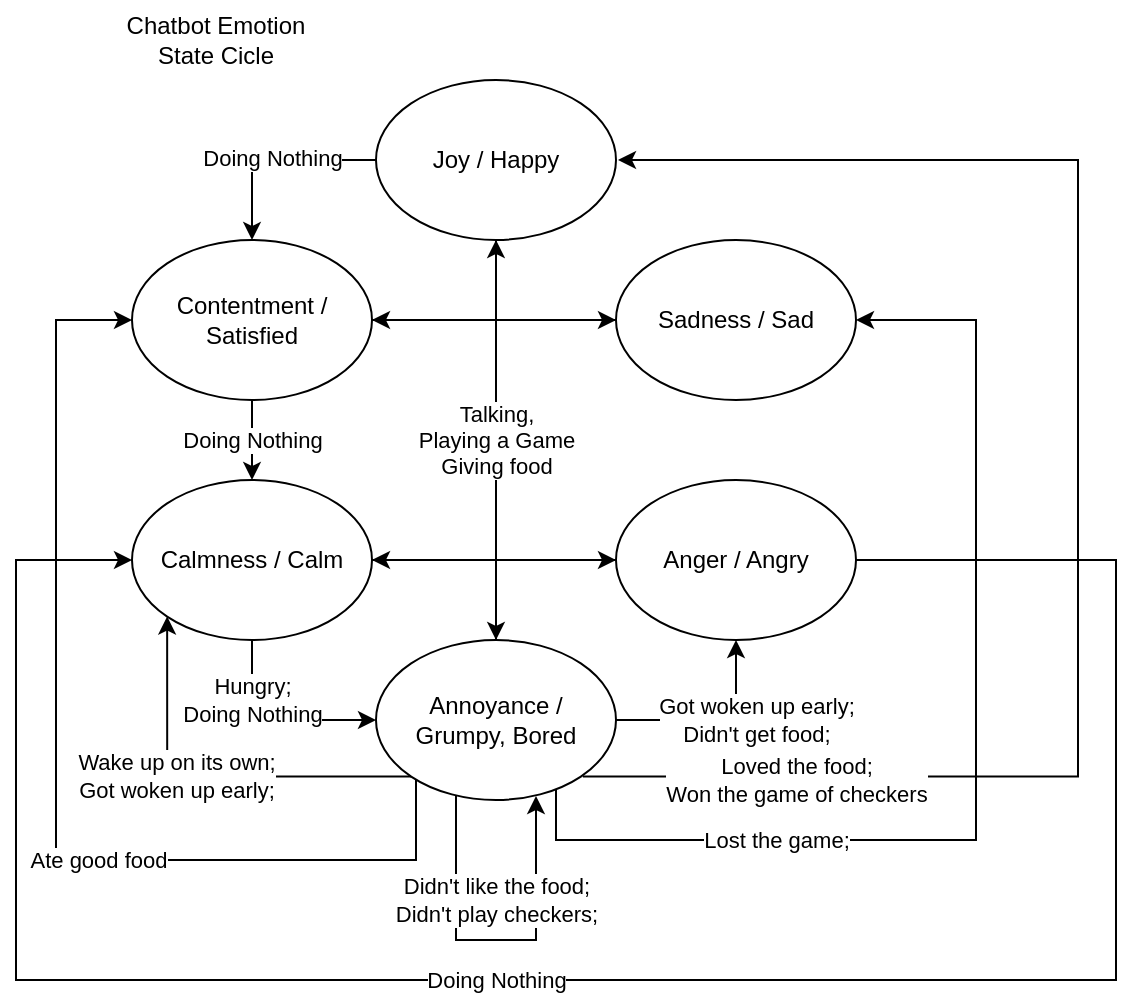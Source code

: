 <mxfile version="17.4.6" type="device"><diagram id="MWHQUZkPfpVvnpMHi2kE" name="Page-1"><mxGraphModel dx="1038" dy="579" grid="1" gridSize="10" guides="1" tooltips="1" connect="1" arrows="1" fold="1" page="1" pageScale="1" pageWidth="827" pageHeight="1169" math="0" shadow="0"><root><mxCell id="0"/><mxCell id="1" parent="0"/><mxCell id="TkdpCQtACLtuPBMlN_t0-7" value="Chatbot Emotion State Cicle" style="text;html=1;strokeColor=none;fillColor=none;align=center;verticalAlign=middle;whiteSpace=wrap;rounded=0;" parent="1" vertex="1"><mxGeometry x="160" width="120" height="40" as="geometry"/></mxCell><mxCell id="SgzHPQw7LRE2UVMPKUyv-38" style="edgeStyle=orthogonalEdgeStyle;rounded=0;orthogonalLoop=1;jettySize=auto;html=1;" parent="1" source="SgzHPQw7LRE2UVMPKUyv-1" target="SgzHPQw7LRE2UVMPKUyv-5" edge="1"><mxGeometry relative="1" as="geometry"/></mxCell><mxCell id="SgzHPQw7LRE2UVMPKUyv-44" style="edgeStyle=orthogonalEdgeStyle;rounded=0;orthogonalLoop=1;jettySize=auto;html=1;entryX=0;entryY=0.5;entryDx=0;entryDy=0;" parent="1" source="SgzHPQw7LRE2UVMPKUyv-1" target="SgzHPQw7LRE2UVMPKUyv-3" edge="1"><mxGeometry relative="1" as="geometry"><Array as="points"><mxPoint x="238" y="360"/></Array></mxGeometry></mxCell><mxCell id="SgzHPQw7LRE2UVMPKUyv-45" value="Hungry;&lt;br&gt;Doing Nothing" style="edgeLabel;html=1;align=center;verticalAlign=middle;resizable=0;points=[];" parent="SgzHPQw7LRE2UVMPKUyv-44" vertex="1" connectable="0"><mxGeometry x="0.039" y="2" relative="1" as="geometry"><mxPoint x="-13" y="-8" as="offset"/></mxGeometry></mxCell><mxCell id="SgzHPQw7LRE2UVMPKUyv-1" value="Calmness / Calm" style="ellipse;whiteSpace=wrap;html=1;" parent="1" vertex="1"><mxGeometry x="178" y="240" width="120" height="80" as="geometry"/></mxCell><mxCell id="SgzHPQw7LRE2UVMPKUyv-40" style="edgeStyle=orthogonalEdgeStyle;rounded=0;orthogonalLoop=1;jettySize=auto;html=1;" parent="1" source="SgzHPQw7LRE2UVMPKUyv-2" edge="1"><mxGeometry relative="1" as="geometry"><mxPoint x="420" y="160" as="targetPoint"/></mxGeometry></mxCell><mxCell id="SgzHPQw7LRE2UVMPKUyv-60" value="Doing Nothing" style="edgeStyle=orthogonalEdgeStyle;rounded=0;orthogonalLoop=1;jettySize=auto;html=1;entryX=0.5;entryY=0;entryDx=0;entryDy=0;" parent="1" source="SgzHPQw7LRE2UVMPKUyv-2" target="SgzHPQw7LRE2UVMPKUyv-1" edge="1"><mxGeometry relative="1" as="geometry"/></mxCell><mxCell id="SgzHPQw7LRE2UVMPKUyv-2" value="&lt;span&gt;Contentment / Satisfied&lt;/span&gt;" style="ellipse;whiteSpace=wrap;html=1;" parent="1" vertex="1"><mxGeometry x="178" y="120" width="120" height="80" as="geometry"/></mxCell><mxCell id="SgzHPQw7LRE2UVMPKUyv-42" style="edgeStyle=orthogonalEdgeStyle;rounded=0;orthogonalLoop=1;jettySize=auto;html=1;entryX=0.5;entryY=1;entryDx=0;entryDy=0;" parent="1" source="SgzHPQw7LRE2UVMPKUyv-3" target="SgzHPQw7LRE2UVMPKUyv-6" edge="1"><mxGeometry relative="1" as="geometry"/></mxCell><mxCell id="SgzHPQw7LRE2UVMPKUyv-47" value="Got woken up early;&lt;br&gt;Didn't get food;" style="edgeStyle=orthogonalEdgeStyle;rounded=0;orthogonalLoop=1;jettySize=auto;html=1;entryX=0.5;entryY=1;entryDx=0;entryDy=0;" parent="1" edge="1"><mxGeometry x="0.2" y="-10" relative="1" as="geometry"><mxPoint x="420" y="360" as="sourcePoint"/><mxPoint x="480" y="320" as="targetPoint"/><Array as="points"><mxPoint x="480" y="360"/></Array><mxPoint as="offset"/></mxGeometry></mxCell><mxCell id="SgzHPQw7LRE2UVMPKUyv-51" value="Ate good food" style="edgeStyle=orthogonalEdgeStyle;rounded=0;orthogonalLoop=1;jettySize=auto;html=1;entryX=0;entryY=0.5;entryDx=0;entryDy=0;" parent="1" source="SgzHPQw7LRE2UVMPKUyv-3" target="SgzHPQw7LRE2UVMPKUyv-2" edge="1"><mxGeometry x="-0.247" relative="1" as="geometry"><Array as="points"><mxPoint x="320" y="430"/><mxPoint x="140" y="430"/><mxPoint x="140" y="160"/></Array><mxPoint as="offset"/></mxGeometry></mxCell><mxCell id="SgzHPQw7LRE2UVMPKUyv-54" value="Loved the food;&lt;br&gt;Won the game of checkers" style="edgeStyle=orthogonalEdgeStyle;rounded=0;orthogonalLoop=1;jettySize=auto;html=1;exitX=1;exitY=1;exitDx=0;exitDy=0;entryX=1;entryY=0.5;entryDx=0;entryDy=0;" parent="1" edge="1"><mxGeometry x="-0.729" y="-2" relative="1" as="geometry"><mxPoint x="403.426" y="388.284" as="sourcePoint"/><mxPoint x="421" y="80.0" as="targetPoint"/><Array as="points"><mxPoint x="651" y="388"/><mxPoint x="651" y="80"/></Array><mxPoint as="offset"/></mxGeometry></mxCell><mxCell id="SgzHPQw7LRE2UVMPKUyv-55" value="Wake up on its own;&lt;br&gt;Got woken up early;" style="edgeStyle=orthogonalEdgeStyle;rounded=0;orthogonalLoop=1;jettySize=auto;html=1;exitX=0;exitY=1;exitDx=0;exitDy=0;entryX=0;entryY=1;entryDx=0;entryDy=0;" parent="1" source="SgzHPQw7LRE2UVMPKUyv-3" target="SgzHPQw7LRE2UVMPKUyv-1" edge="1"><mxGeometry x="0.164" relative="1" as="geometry"><Array as="points"><mxPoint x="196" y="388"/></Array><mxPoint as="offset"/></mxGeometry></mxCell><mxCell id="SgzHPQw7LRE2UVMPKUyv-56" value="Lost the game;" style="edgeStyle=orthogonalEdgeStyle;rounded=0;orthogonalLoop=1;jettySize=auto;html=1;entryX=1;entryY=0.5;entryDx=0;entryDy=0;" parent="1" target="SgzHPQw7LRE2UVMPKUyv-4" edge="1"><mxGeometry x="-0.5" relative="1" as="geometry"><mxPoint x="390" y="390" as="sourcePoint"/><Array as="points"><mxPoint x="390" y="420"/><mxPoint x="600" y="420"/><mxPoint x="600" y="160"/></Array><mxPoint as="offset"/></mxGeometry></mxCell><mxCell id="SgzHPQw7LRE2UVMPKUyv-3" value="Annoyance /&lt;br&gt;Grumpy, Bored" style="ellipse;whiteSpace=wrap;html=1;" parent="1" vertex="1"><mxGeometry x="300" y="320" width="120" height="80" as="geometry"/></mxCell><mxCell id="SgzHPQw7LRE2UVMPKUyv-39" style="edgeStyle=orthogonalEdgeStyle;rounded=0;orthogonalLoop=1;jettySize=auto;html=1;entryX=1;entryY=0.5;entryDx=0;entryDy=0;" parent="1" source="SgzHPQw7LRE2UVMPKUyv-4" target="SgzHPQw7LRE2UVMPKUyv-2" edge="1"><mxGeometry relative="1" as="geometry"/></mxCell><mxCell id="SgzHPQw7LRE2UVMPKUyv-4" value="&lt;span&gt;Sadness / Sad&lt;/span&gt;" style="ellipse;whiteSpace=wrap;html=1;" parent="1" vertex="1"><mxGeometry x="420" y="120" width="120" height="80" as="geometry"/></mxCell><mxCell id="SgzHPQw7LRE2UVMPKUyv-37" style="edgeStyle=orthogonalEdgeStyle;rounded=0;orthogonalLoop=1;jettySize=auto;html=1;entryX=1;entryY=0.5;entryDx=0;entryDy=0;" parent="1" source="SgzHPQw7LRE2UVMPKUyv-5" target="SgzHPQw7LRE2UVMPKUyv-1" edge="1"><mxGeometry relative="1" as="geometry"/></mxCell><mxCell id="SgzHPQw7LRE2UVMPKUyv-59" value="Doing Nothing" style="edgeStyle=orthogonalEdgeStyle;rounded=0;orthogonalLoop=1;jettySize=auto;html=1;entryX=0;entryY=0.5;entryDx=0;entryDy=0;" parent="1" source="SgzHPQw7LRE2UVMPKUyv-5" target="SgzHPQw7LRE2UVMPKUyv-1" edge="1"><mxGeometry x="0.123" relative="1" as="geometry"><Array as="points"><mxPoint x="670" y="280"/><mxPoint x="670" y="490"/><mxPoint x="120" y="490"/><mxPoint x="120" y="280"/></Array><mxPoint as="offset"/></mxGeometry></mxCell><mxCell id="SgzHPQw7LRE2UVMPKUyv-5" value="Anger / Angry&lt;span&gt;&lt;br&gt;&lt;/span&gt;" style="ellipse;whiteSpace=wrap;html=1;" parent="1" vertex="1"><mxGeometry x="420" y="240" width="120" height="80" as="geometry"/></mxCell><mxCell id="SgzHPQw7LRE2UVMPKUyv-41" value="Talking,&lt;br&gt;Playing a Game&lt;br&gt;Giving food" style="edgeStyle=orthogonalEdgeStyle;rounded=0;orthogonalLoop=1;jettySize=auto;html=1;" parent="1" source="SgzHPQw7LRE2UVMPKUyv-6" target="SgzHPQw7LRE2UVMPKUyv-3" edge="1"><mxGeometry relative="1" as="geometry"><mxPoint as="offset"/></mxGeometry></mxCell><mxCell id="SgzHPQw7LRE2UVMPKUyv-61" style="edgeStyle=orthogonalEdgeStyle;rounded=0;orthogonalLoop=1;jettySize=auto;html=1;entryX=0.5;entryY=0;entryDx=0;entryDy=0;" parent="1" source="SgzHPQw7LRE2UVMPKUyv-6" target="SgzHPQw7LRE2UVMPKUyv-2" edge="1"><mxGeometry relative="1" as="geometry"/></mxCell><mxCell id="SgzHPQw7LRE2UVMPKUyv-62" value="Doing Nothing" style="edgeLabel;html=1;align=center;verticalAlign=middle;resizable=0;points=[];" parent="SgzHPQw7LRE2UVMPKUyv-61" vertex="1" connectable="0"><mxGeometry x="0.029" y="-1" relative="1" as="geometry"><mxPoint as="offset"/></mxGeometry></mxCell><mxCell id="SgzHPQw7LRE2UVMPKUyv-6" value="Joy / Happy" style="ellipse;whiteSpace=wrap;html=1;" parent="1" vertex="1"><mxGeometry x="300" y="40" width="120" height="80" as="geometry"/></mxCell><mxCell id="SgzHPQw7LRE2UVMPKUyv-53" value="Didn't like the food;&lt;br&gt;Didn't play checkers;" style="edgeStyle=orthogonalEdgeStyle;rounded=0;orthogonalLoop=1;jettySize=auto;html=1;" parent="1" edge="1"><mxGeometry x="-0.435" y="20" relative="1" as="geometry"><mxPoint x="340" y="398" as="sourcePoint"/><mxPoint x="380" y="398" as="targetPoint"/><Array as="points"><mxPoint x="340" y="470"/><mxPoint x="380" y="470"/></Array><mxPoint as="offset"/></mxGeometry></mxCell></root></mxGraphModel></diagram></mxfile>